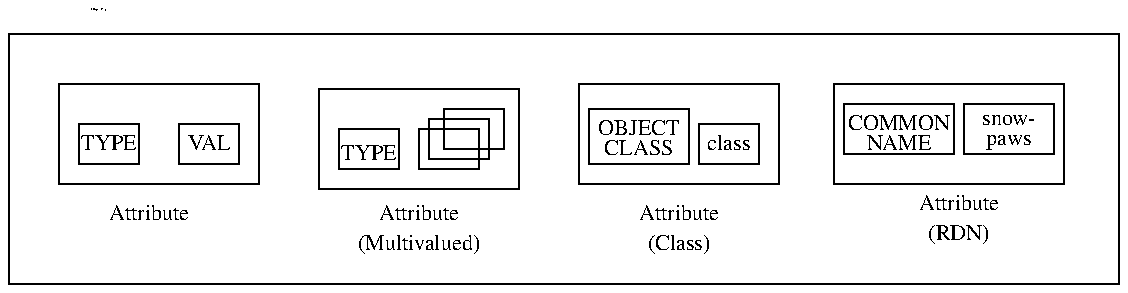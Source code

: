 ...\"
...\"  @OSF_COPYRIGHT@
...\"  COPYRIGHT NOTICE
...\"  Copyright (c) 1990, 1991, 1992, 1993 Open Software Foundation, Inc.
...\"  ALL RIGHTS RESERVED (DCE).  See the file named COPYRIGHT.DCE in the
...\"  src directory for the full copyright text.
...\"
...\"
...\" HISTORY
...\" $Log: 3f_gds_11.pic,v $
...\" Revision 1.1.2.3  1993/01/29  17:21:26  cjd
...\" 	Embedded copyright notice
...\" 	[1993/01/29  17:06:07  cjd]
...\"
...\" Revision 1.1.2.2  1992/09/01  17:18:53  weir
...\" 	Moved
...\" 	[1992/09/01  17:02:38  weir]
...\" 
...\" Revision 1.1  1992/01/29  15:41:58  damon
...\" 	Initial revision
...\" 
...\" $EndLog$
...\"
...\" (c) Copyright 1991, Open Software Foundation, Inc. ALL RIGHTS RESERVED
.PS
scale = 80
"\fR\s10Object Entry\s0\fP"  at 36, 112
box  wid 444 ht 100 at 222, 50
"\fR\s8(RDN)\s0\fP"  at 380, 20
"\fR\s8(Class)\s0\fP"  at 268, 16
"\fR\s8(Multivalued)\s0\fP"  at 164, 16
"\fR\s8Attribute\s0\fP"  at 164, 28
"\fR\s8Attribute\s0\fP"  at 380, 32
"\fR\s8NAME\s0\fP"  at 356, 56
"\fR\s8Attribute\s0\fP"  at 268, 28
"\fR\s8Attribute\s0\fP"  at 56, 28
"\fR\s8class\s0\fP"  at 288, 56
box  wid 80 ht 40 at 268, 60
box  wid 24 ht 16 at 288, 56
box  wid 24 ht 16 at 186, 62
"\fR\s8VAL\s0\fP"  at 80, 56
"\fR\s8TYPE\s0\fP"  at 40, 56
box  wid 24 ht 16 at 80, 56
box  wid 24 ht 16 at 40, 56
box  wid 80 ht 40 at 60, 60
box  wid 24 ht 16 at 180, 58
box  wid 24 ht 16 at 176, 54
box  wid 24 ht 16 at 144, 54
box  wid 80 ht 40 at 164, 58
"\fR\s8TYPE\s0\fP"  at 144, 52
"\fR\s8COMMON\s0\fP"  at 356, 64
box  wid 92 ht 40 at 376, 60
box  wid 44 ht 20 at 356, 62
box  wid 36 ht 20 at 400, 62
"\fR\s8snow-\s0\fP"  at 400, 66
"\fR\s8paws\s0\fP"  at 400, 58
"\fR\s8CLASS\s0\fP"  at 252, 54
"\fR\s8OBJECT\s0\fP"  at 252, 62
box  wid 40 ht 22 at 252, 59
.PE
